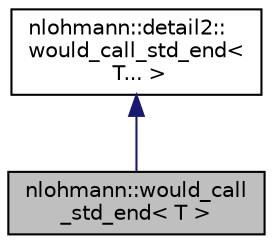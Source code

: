 digraph "nlohmann::would_call_std_end&lt; T &gt;"
{
 // LATEX_PDF_SIZE
  edge [fontname="Helvetica",fontsize="10",labelfontname="Helvetica",labelfontsize="10"];
  node [fontname="Helvetica",fontsize="10",shape=record];
  Node1 [label="nlohmann::would_call\l_std_end\< T \>",height=0.2,width=0.4,color="black", fillcolor="grey75", style="filled", fontcolor="black",tooltip=" "];
  Node2 -> Node1 [dir="back",color="midnightblue",fontsize="10",style="solid",fontname="Helvetica"];
  Node2 [label="nlohmann::detail2::\lwould_call_std_end\<\l T... \>",height=0.2,width=0.4,color="black", fillcolor="white", style="filled",URL="$structnlohmann_1_1detail2_1_1would__call__std__end.html",tooltip=" "];
}
